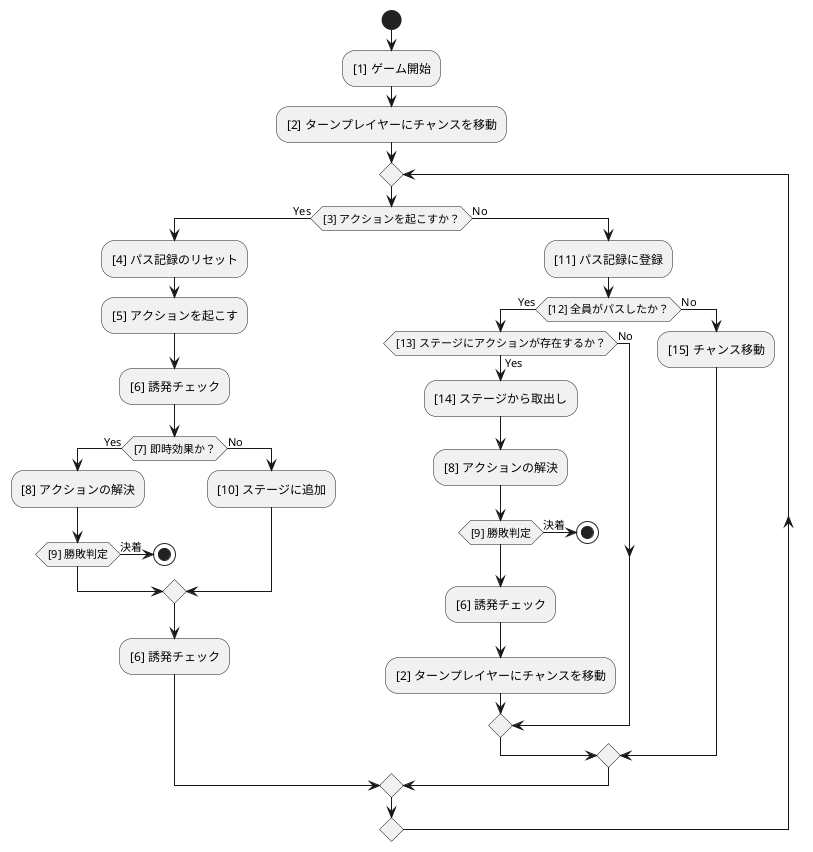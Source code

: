 @startuml
start
:[1] ゲーム開始;
:[2] ターンプレイヤーにチャンスを移動;
repeat
if ([3] アクションを起こすか？) then (Yes)
    :[4] パス記録のリセット;
    :[5] アクションを起こす;
    :[6] 誘発チェック;
    if ([7] 即時効果か？) then (Yes)
        :[8] アクションの解決;
        if ([9] 勝敗判定) then (決着)
            stop
        endif
    else (No)
        :[10] ステージに追加;
    endif
    :[6] 誘発チェック;
else (No)
    :[11] パス記録に登録;
    if ([12] 全員がパスしたか？) then (Yes)
        if ([13] ステージにアクションが存在するか？) then (Yes)
            :[14] ステージから取出し;
            :[8] アクションの解決;
            if ([9] 勝敗判定) then (決着)
                stop
            endif
            :[6] 誘発チェック;
            :[2] ターンプレイヤーにチャンスを移動;
        else (No)
        endif
    else (No)
        :[15] チャンス移動;
    endif
endif
repeat while()
@enduml